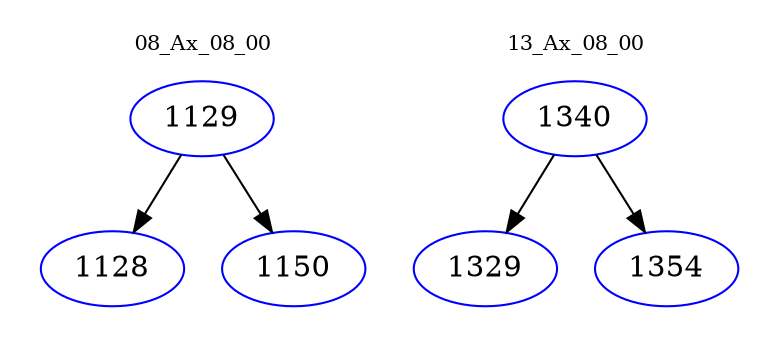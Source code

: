 digraph{
subgraph cluster_0 {
color = white
label = "08_Ax_08_00";
fontsize=10;
T0_1129 [label="1129", color="blue"]
T0_1129 -> T0_1128 [color="black"]
T0_1128 [label="1128", color="blue"]
T0_1129 -> T0_1150 [color="black"]
T0_1150 [label="1150", color="blue"]
}
subgraph cluster_1 {
color = white
label = "13_Ax_08_00";
fontsize=10;
T1_1340 [label="1340", color="blue"]
T1_1340 -> T1_1329 [color="black"]
T1_1329 [label="1329", color="blue"]
T1_1340 -> T1_1354 [color="black"]
T1_1354 [label="1354", color="blue"]
}
}
